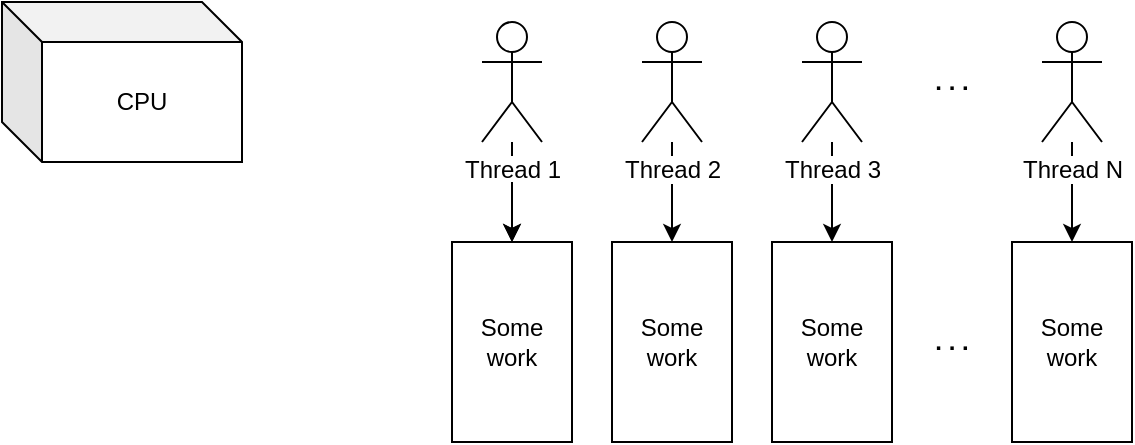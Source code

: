 <mxfile version="10.6.0" type="device"><diagram id="8deiTMmM2VnM4ksdONKm" name="Page-1"><mxGraphModel dx="918" dy="616" grid="1" gridSize="10" guides="1" tooltips="1" connect="1" arrows="1" fold="1" page="1" pageScale="1" pageWidth="850" pageHeight="1100" math="0" shadow="0"><root><mxCell id="0"/><mxCell id="1" parent="0"/><mxCell id="DobUsWCLzKZ7A1wdpzGU-58" value="" style="shape=cube;whiteSpace=wrap;html=1;boundedLbl=1;backgroundOutline=1;darkOpacity=0.05;darkOpacity2=0.1;fillColor=none;" vertex="1" parent="1"><mxGeometry x="80" y="80" width="120" height="80" as="geometry"/></mxCell><mxCell id="DobUsWCLzKZ7A1wdpzGU-59" value="CPU" style="text;html=1;strokeColor=none;fillColor=none;align=center;verticalAlign=middle;whiteSpace=wrap;rounded=0;" vertex="1" parent="1"><mxGeometry x="130" y="120" width="40" height="20" as="geometry"/></mxCell><mxCell id="DobUsWCLzKZ7A1wdpzGU-86" value="" style="edgeStyle=orthogonalEdgeStyle;rounded=0;orthogonalLoop=1;jettySize=auto;html=1;" edge="1" parent="1" source="DobUsWCLzKZ7A1wdpzGU-60" target="DobUsWCLzKZ7A1wdpzGU-73"><mxGeometry relative="1" as="geometry"/></mxCell><mxCell id="DobUsWCLzKZ7A1wdpzGU-60" value="Thread 1" style="shape=umlActor;verticalLabelPosition=bottom;labelBackgroundColor=#ffffff;verticalAlign=top;html=1;outlineConnect=0;fillColor=none;" vertex="1" parent="1"><mxGeometry x="320" y="90" width="30" height="60" as="geometry"/></mxCell><mxCell id="DobUsWCLzKZ7A1wdpzGU-87" value="" style="edgeStyle=orthogonalEdgeStyle;rounded=0;orthogonalLoop=1;jettySize=auto;html=1;" edge="1" parent="1" source="DobUsWCLzKZ7A1wdpzGU-62" target="DobUsWCLzKZ7A1wdpzGU-74"><mxGeometry relative="1" as="geometry"/></mxCell><mxCell id="DobUsWCLzKZ7A1wdpzGU-62" value="Thread 2" style="shape=umlActor;verticalLabelPosition=bottom;labelBackgroundColor=#ffffff;verticalAlign=top;html=1;outlineConnect=0;fillColor=none;" vertex="1" parent="1"><mxGeometry x="400" y="90" width="30" height="60" as="geometry"/></mxCell><mxCell id="DobUsWCLzKZ7A1wdpzGU-88" value="" style="edgeStyle=orthogonalEdgeStyle;rounded=0;orthogonalLoop=1;jettySize=auto;html=1;" edge="1" parent="1" source="DobUsWCLzKZ7A1wdpzGU-63" target="DobUsWCLzKZ7A1wdpzGU-75"><mxGeometry relative="1" as="geometry"/></mxCell><mxCell id="DobUsWCLzKZ7A1wdpzGU-63" value="Thread 3" style="shape=umlActor;verticalLabelPosition=bottom;labelBackgroundColor=#ffffff;verticalAlign=top;html=1;outlineConnect=0;fillColor=none;" vertex="1" parent="1"><mxGeometry x="480" y="90" width="30" height="60" as="geometry"/></mxCell><mxCell id="DobUsWCLzKZ7A1wdpzGU-89" value="" style="edgeStyle=orthogonalEdgeStyle;rounded=0;orthogonalLoop=1;jettySize=auto;html=1;" edge="1" parent="1" source="DobUsWCLzKZ7A1wdpzGU-65" target="DobUsWCLzKZ7A1wdpzGU-76"><mxGeometry relative="1" as="geometry"/></mxCell><mxCell id="DobUsWCLzKZ7A1wdpzGU-65" value="Thread N" style="shape=umlActor;verticalLabelPosition=bottom;labelBackgroundColor=#ffffff;verticalAlign=top;html=1;outlineConnect=0;fillColor=none;" vertex="1" parent="1"><mxGeometry x="600" y="90" width="30" height="60" as="geometry"/></mxCell><mxCell id="DobUsWCLzKZ7A1wdpzGU-66" value="&lt;b&gt;. . .&lt;/b&gt;" style="text;html=1;strokeColor=none;fillColor=none;align=center;verticalAlign=middle;whiteSpace=wrap;rounded=0;" vertex="1" parent="1"><mxGeometry x="535" y="110" width="40" height="20" as="geometry"/></mxCell><mxCell id="DobUsWCLzKZ7A1wdpzGU-73" value="" style="rounded=0;whiteSpace=wrap;html=1;fillColor=none;" vertex="1" parent="1"><mxGeometry x="305" y="200" width="60" height="100" as="geometry"/></mxCell><mxCell id="DobUsWCLzKZ7A1wdpzGU-74" value="" style="rounded=0;whiteSpace=wrap;html=1;fillColor=none;" vertex="1" parent="1"><mxGeometry x="385" y="200" width="60" height="100" as="geometry"/></mxCell><mxCell id="DobUsWCLzKZ7A1wdpzGU-75" value="" style="rounded=0;whiteSpace=wrap;html=1;fillColor=none;" vertex="1" parent="1"><mxGeometry x="465" y="200" width="60" height="100" as="geometry"/></mxCell><mxCell id="DobUsWCLzKZ7A1wdpzGU-76" value="" style="rounded=0;whiteSpace=wrap;html=1;fillColor=none;" vertex="1" parent="1"><mxGeometry x="585" y="200" width="60" height="100" as="geometry"/></mxCell><mxCell id="DobUsWCLzKZ7A1wdpzGU-79" value="&lt;b&gt;. . .&lt;/b&gt;" style="text;html=1;strokeColor=none;fillColor=none;align=center;verticalAlign=middle;whiteSpace=wrap;rounded=0;" vertex="1" parent="1"><mxGeometry x="535" y="240" width="40" height="20" as="geometry"/></mxCell><mxCell id="DobUsWCLzKZ7A1wdpzGU-80" value="Some&lt;br&gt;work&lt;br&gt;" style="text;html=1;strokeColor=none;fillColor=none;align=center;verticalAlign=middle;whiteSpace=wrap;rounded=0;" vertex="1" parent="1"><mxGeometry x="315" y="240" width="40" height="20" as="geometry"/></mxCell><mxCell id="DobUsWCLzKZ7A1wdpzGU-81" value="Some&lt;br&gt;work&lt;br&gt;" style="text;html=1;strokeColor=none;fillColor=none;align=center;verticalAlign=middle;whiteSpace=wrap;rounded=0;" vertex="1" parent="1"><mxGeometry x="395" y="240" width="40" height="20" as="geometry"/></mxCell><mxCell id="DobUsWCLzKZ7A1wdpzGU-82" value="Some&lt;br&gt;work&lt;br&gt;" style="text;html=1;strokeColor=none;fillColor=none;align=center;verticalAlign=middle;whiteSpace=wrap;rounded=0;" vertex="1" parent="1"><mxGeometry x="475" y="240" width="40" height="20" as="geometry"/></mxCell><mxCell id="DobUsWCLzKZ7A1wdpzGU-84" value="Some&lt;br&gt;work&lt;br&gt;" style="text;html=1;strokeColor=none;fillColor=none;align=center;verticalAlign=middle;whiteSpace=wrap;rounded=0;" vertex="1" parent="1"><mxGeometry x="595" y="240" width="40" height="20" as="geometry"/></mxCell><mxCell id="DobUsWCLzKZ7A1wdpzGU-85" value="" style="endArrow=classic;html=1;entryX=0.5;entryY=0;entryDx=0;entryDy=0;" edge="1" parent="1" target="DobUsWCLzKZ7A1wdpzGU-73"><mxGeometry width="50" height="50" relative="1" as="geometry"><mxPoint x="335" y="170" as="sourcePoint"/><mxPoint x="130" y="370" as="targetPoint"/></mxGeometry></mxCell></root></mxGraphModel></diagram></mxfile>